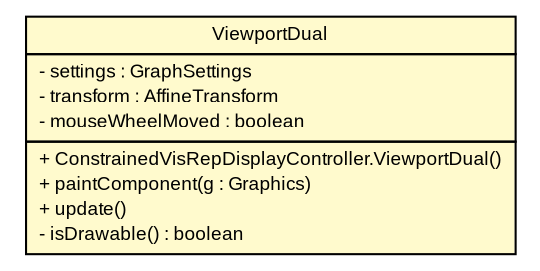 #!/usr/local/bin/dot
#
# Class diagram 
# Generated by UMLGraph version R5_6 (http://www.umlgraph.org/)
#

digraph G {
	edge [fontname="arial",fontsize=10,labelfontname="arial",labelfontsize=10];
	node [fontname="arial",fontsize=10,shape=plaintext];
	nodesep=0.25;
	ranksep=0.5;
	// pfc.controllers.algorithms.ConstrainedVisRepDisplayController.ViewportDual
	c4887 [label=<<table title="pfc.controllers.algorithms.ConstrainedVisRepDisplayController.ViewportDual" border="0" cellborder="1" cellspacing="0" cellpadding="2" port="p" bgcolor="lemonChiffon" href="./ConstrainedVisRepDisplayController.ViewportDual.html">
		<tr><td><table border="0" cellspacing="0" cellpadding="1">
<tr><td align="center" balign="center"> ViewportDual </td></tr>
		</table></td></tr>
		<tr><td><table border="0" cellspacing="0" cellpadding="1">
<tr><td align="left" balign="left"> - settings : GraphSettings </td></tr>
<tr><td align="left" balign="left"> - transform : AffineTransform </td></tr>
<tr><td align="left" balign="left"> - mouseWheelMoved : boolean </td></tr>
		</table></td></tr>
		<tr><td><table border="0" cellspacing="0" cellpadding="1">
<tr><td align="left" balign="left"> + ConstrainedVisRepDisplayController.ViewportDual() </td></tr>
<tr><td align="left" balign="left"> + paintComponent(g : Graphics) </td></tr>
<tr><td align="left" balign="left"> + update() </td></tr>
<tr><td align="left" balign="left"> - isDrawable() : boolean </td></tr>
		</table></td></tr>
		</table>>, URL="./ConstrainedVisRepDisplayController.ViewportDual.html", fontname="arial", fontcolor="black", fontsize=9.0];
}

